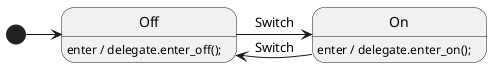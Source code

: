 @startuml
[*] -> Off
Off -> On : Switch
On -> Off : Switch

' Use actions to call functions on various triggers, 
' such as entering or exiting a state.
' You can call these functions whatever you want.
' You will define these functions in your callback.
Off: enter / delegate.enter_off();
On: enter / delegate.enter_on();
@enduml
